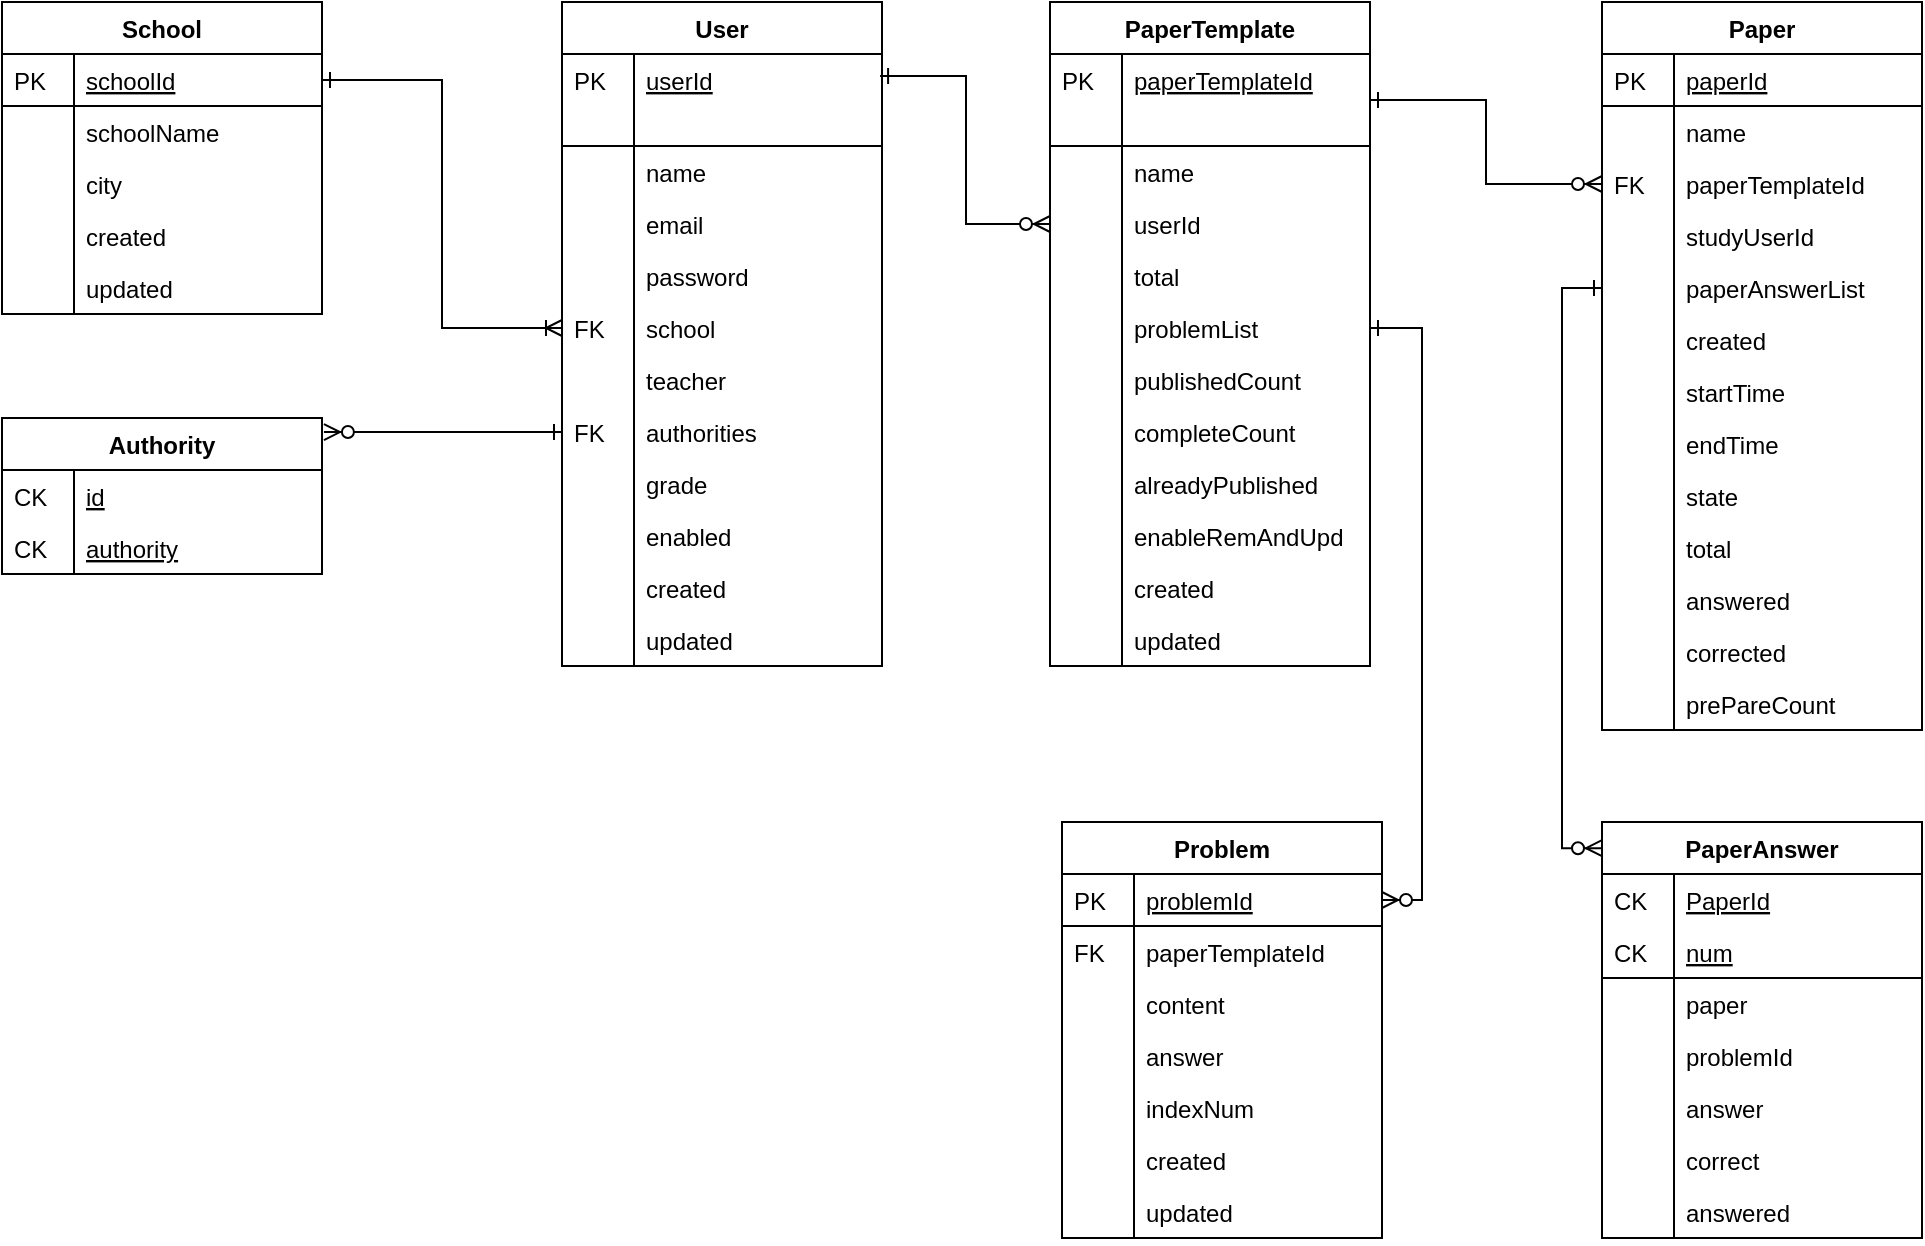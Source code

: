 <mxfile version="13.0.3" type="device"><diagram id="C5RBs43oDa-KdzZeNtuy" name="Page-1"><mxGraphModel dx="1348" dy="816" grid="1" gridSize="10" guides="1" tooltips="1" connect="1" arrows="1" fold="1" page="1" pageScale="1" pageWidth="827" pageHeight="1169" math="0" shadow="0"><root><mxCell id="WIyWlLk6GJQsqaUBKTNV-0"/><mxCell id="WIyWlLk6GJQsqaUBKTNV-1" parent="WIyWlLk6GJQsqaUBKTNV-0"/><mxCell id="6r6miruDmOIHynDc_w4z-64" value="PaperTemplate" style="swimlane;fontStyle=1;childLayout=stackLayout;horizontal=1;startSize=26;horizontalStack=0;resizeParent=1;resizeLast=0;collapsible=1;marginBottom=0;rounded=0;shadow=0;strokeWidth=1;" vertex="1" parent="WIyWlLk6GJQsqaUBKTNV-1"><mxGeometry x="644" y="110" width="160" height="332" as="geometry"><mxRectangle x="260" y="80" width="160" height="26" as="alternateBounds"/></mxGeometry></mxCell><mxCell id="6r6miruDmOIHynDc_w4z-65" value="paperTemplateId" style="shape=partialRectangle;top=0;left=0;right=0;bottom=1;align=left;verticalAlign=top;fillColor=none;spacingLeft=40;spacingRight=4;overflow=hidden;rotatable=0;points=[[0,0.5],[1,0.5]];portConstraint=eastwest;dropTarget=0;rounded=0;shadow=0;strokeWidth=1;fontStyle=4" vertex="1" parent="6r6miruDmOIHynDc_w4z-64"><mxGeometry y="26" width="160" height="46" as="geometry"/></mxCell><mxCell id="6r6miruDmOIHynDc_w4z-66" value="PK" style="shape=partialRectangle;top=0;left=0;bottom=0;fillColor=none;align=left;verticalAlign=top;spacingLeft=4;spacingRight=4;overflow=hidden;rotatable=0;points=[];portConstraint=eastwest;part=1;" vertex="1" connectable="0" parent="6r6miruDmOIHynDc_w4z-65"><mxGeometry width="36" height="46.0" as="geometry"/></mxCell><mxCell id="6r6miruDmOIHynDc_w4z-67" value="name" style="shape=partialRectangle;top=0;left=0;right=0;bottom=0;align=left;verticalAlign=top;fillColor=none;spacingLeft=40;spacingRight=4;overflow=hidden;rotatable=0;points=[[0,0.5],[1,0.5]];portConstraint=eastwest;dropTarget=0;rounded=0;shadow=0;strokeWidth=1;" vertex="1" parent="6r6miruDmOIHynDc_w4z-64"><mxGeometry y="72" width="160" height="26" as="geometry"/></mxCell><mxCell id="6r6miruDmOIHynDc_w4z-68" value="" style="shape=partialRectangle;top=0;left=0;bottom=0;fillColor=none;align=left;verticalAlign=top;spacingLeft=4;spacingRight=4;overflow=hidden;rotatable=0;points=[];portConstraint=eastwest;part=1;" vertex="1" connectable="0" parent="6r6miruDmOIHynDc_w4z-67"><mxGeometry width="36" height="26" as="geometry"/></mxCell><mxCell id="6r6miruDmOIHynDc_w4z-69" value="userId" style="shape=partialRectangle;top=0;left=0;right=0;bottom=0;align=left;verticalAlign=top;fillColor=none;spacingLeft=40;spacingRight=4;overflow=hidden;rotatable=0;points=[[0,0.5],[1,0.5]];portConstraint=eastwest;dropTarget=0;rounded=0;shadow=0;strokeWidth=1;" vertex="1" parent="6r6miruDmOIHynDc_w4z-64"><mxGeometry y="98" width="160" height="26" as="geometry"/></mxCell><mxCell id="6r6miruDmOIHynDc_w4z-70" value="" style="shape=partialRectangle;top=0;left=0;bottom=0;fillColor=none;align=left;verticalAlign=top;spacingLeft=4;spacingRight=4;overflow=hidden;rotatable=0;points=[];portConstraint=eastwest;part=1;" vertex="1" connectable="0" parent="6r6miruDmOIHynDc_w4z-69"><mxGeometry width="36" height="26" as="geometry"/></mxCell><mxCell id="6r6miruDmOIHynDc_w4z-71" value="total" style="shape=partialRectangle;top=0;left=0;right=0;bottom=0;align=left;verticalAlign=top;fillColor=none;spacingLeft=40;spacingRight=4;overflow=hidden;rotatable=0;points=[[0,0.5],[1,0.5]];portConstraint=eastwest;dropTarget=0;rounded=0;shadow=0;strokeWidth=1;" vertex="1" parent="6r6miruDmOIHynDc_w4z-64"><mxGeometry y="124" width="160" height="26" as="geometry"/></mxCell><mxCell id="6r6miruDmOIHynDc_w4z-72" value="" style="shape=partialRectangle;top=0;left=0;bottom=0;fillColor=none;align=left;verticalAlign=top;spacingLeft=4;spacingRight=4;overflow=hidden;rotatable=0;points=[];portConstraint=eastwest;part=1;" vertex="1" connectable="0" parent="6r6miruDmOIHynDc_w4z-71"><mxGeometry width="36" height="26" as="geometry"/></mxCell><mxCell id="6r6miruDmOIHynDc_w4z-73" value="problemList" style="shape=partialRectangle;top=0;left=0;right=0;bottom=0;align=left;verticalAlign=top;fillColor=none;spacingLeft=40;spacingRight=4;overflow=hidden;rotatable=0;points=[[0,0.5],[1,0.5]];portConstraint=eastwest;dropTarget=0;rounded=0;shadow=0;strokeWidth=1;" vertex="1" parent="6r6miruDmOIHynDc_w4z-64"><mxGeometry y="150" width="160" height="26" as="geometry"/></mxCell><mxCell id="6r6miruDmOIHynDc_w4z-74" value="" style="shape=partialRectangle;top=0;left=0;bottom=0;fillColor=none;align=left;verticalAlign=top;spacingLeft=4;spacingRight=4;overflow=hidden;rotatable=0;points=[];portConstraint=eastwest;part=1;" vertex="1" connectable="0" parent="6r6miruDmOIHynDc_w4z-73"><mxGeometry width="36" height="26" as="geometry"/></mxCell><mxCell id="6r6miruDmOIHynDc_w4z-75" value="publishedCount" style="shape=partialRectangle;top=0;left=0;right=0;bottom=0;align=left;verticalAlign=top;fillColor=none;spacingLeft=40;spacingRight=4;overflow=hidden;rotatable=0;points=[[0,0.5],[1,0.5]];portConstraint=eastwest;dropTarget=0;rounded=0;shadow=0;strokeWidth=1;" vertex="1" parent="6r6miruDmOIHynDc_w4z-64"><mxGeometry y="176" width="160" height="26" as="geometry"/></mxCell><mxCell id="6r6miruDmOIHynDc_w4z-76" value="" style="shape=partialRectangle;top=0;left=0;bottom=0;fillColor=none;align=left;verticalAlign=top;spacingLeft=4;spacingRight=4;overflow=hidden;rotatable=0;points=[];portConstraint=eastwest;part=1;" vertex="1" connectable="0" parent="6r6miruDmOIHynDc_w4z-75"><mxGeometry width="36" height="26" as="geometry"/></mxCell><mxCell id="6r6miruDmOIHynDc_w4z-77" value="completeCount" style="shape=partialRectangle;top=0;left=0;right=0;bottom=0;align=left;verticalAlign=top;fillColor=none;spacingLeft=40;spacingRight=4;overflow=hidden;rotatable=0;points=[[0,0.5],[1,0.5]];portConstraint=eastwest;dropTarget=0;rounded=0;shadow=0;strokeWidth=1;" vertex="1" parent="6r6miruDmOIHynDc_w4z-64"><mxGeometry y="202" width="160" height="26" as="geometry"/></mxCell><mxCell id="6r6miruDmOIHynDc_w4z-78" value="" style="shape=partialRectangle;top=0;left=0;bottom=0;fillColor=none;align=left;verticalAlign=top;spacingLeft=4;spacingRight=4;overflow=hidden;rotatable=0;points=[];portConstraint=eastwest;part=1;" vertex="1" connectable="0" parent="6r6miruDmOIHynDc_w4z-77"><mxGeometry width="36" height="26" as="geometry"/></mxCell><mxCell id="6r6miruDmOIHynDc_w4z-79" value="alreadyPublished" style="shape=partialRectangle;top=0;left=0;right=0;bottom=0;align=left;verticalAlign=top;fillColor=none;spacingLeft=40;spacingRight=4;overflow=hidden;rotatable=0;points=[[0,0.5],[1,0.5]];portConstraint=eastwest;dropTarget=0;rounded=0;shadow=0;strokeWidth=1;" vertex="1" parent="6r6miruDmOIHynDc_w4z-64"><mxGeometry y="228" width="160" height="26" as="geometry"/></mxCell><mxCell id="6r6miruDmOIHynDc_w4z-80" value="" style="shape=partialRectangle;top=0;left=0;bottom=0;fillColor=none;align=left;verticalAlign=top;spacingLeft=4;spacingRight=4;overflow=hidden;rotatable=0;points=[];portConstraint=eastwest;part=1;" vertex="1" connectable="0" parent="6r6miruDmOIHynDc_w4z-79"><mxGeometry width="36" height="26" as="geometry"/></mxCell><mxCell id="6r6miruDmOIHynDc_w4z-81" value="enableRemAndUpd" style="shape=partialRectangle;top=0;left=0;right=0;bottom=0;align=left;verticalAlign=top;fillColor=none;spacingLeft=40;spacingRight=4;overflow=hidden;rotatable=0;points=[[0,0.5],[1,0.5]];portConstraint=eastwest;dropTarget=0;rounded=0;shadow=0;strokeWidth=1;" vertex="1" parent="6r6miruDmOIHynDc_w4z-64"><mxGeometry y="254" width="160" height="26" as="geometry"/></mxCell><mxCell id="6r6miruDmOIHynDc_w4z-82" value="" style="shape=partialRectangle;top=0;left=0;bottom=0;fillColor=none;align=left;verticalAlign=top;spacingLeft=4;spacingRight=4;overflow=hidden;rotatable=0;points=[];portConstraint=eastwest;part=1;" vertex="1" connectable="0" parent="6r6miruDmOIHynDc_w4z-81"><mxGeometry width="36" height="26" as="geometry"/></mxCell><mxCell id="6r6miruDmOIHynDc_w4z-83" value="created" style="shape=partialRectangle;top=0;left=0;right=0;bottom=0;align=left;verticalAlign=top;fillColor=none;spacingLeft=40;spacingRight=4;overflow=hidden;rotatable=0;points=[[0,0.5],[1,0.5]];portConstraint=eastwest;dropTarget=0;rounded=0;shadow=0;strokeWidth=1;" vertex="1" parent="6r6miruDmOIHynDc_w4z-64"><mxGeometry y="280" width="160" height="26" as="geometry"/></mxCell><mxCell id="6r6miruDmOIHynDc_w4z-84" value="" style="shape=partialRectangle;top=0;left=0;bottom=0;fillColor=none;align=left;verticalAlign=top;spacingLeft=4;spacingRight=4;overflow=hidden;rotatable=0;points=[];portConstraint=eastwest;part=1;" vertex="1" connectable="0" parent="6r6miruDmOIHynDc_w4z-83"><mxGeometry width="36" height="26" as="geometry"/></mxCell><mxCell id="6r6miruDmOIHynDc_w4z-85" value="updated" style="shape=partialRectangle;top=0;left=0;right=0;bottom=0;align=left;verticalAlign=top;fillColor=none;spacingLeft=40;spacingRight=4;overflow=hidden;rotatable=0;points=[[0,0.5],[1,0.5]];portConstraint=eastwest;dropTarget=0;rounded=0;shadow=0;strokeWidth=1;" vertex="1" parent="6r6miruDmOIHynDc_w4z-64"><mxGeometry y="306" width="160" height="26" as="geometry"/></mxCell><mxCell id="6r6miruDmOIHynDc_w4z-86" value="" style="shape=partialRectangle;top=0;left=0;bottom=0;fillColor=none;align=left;verticalAlign=top;spacingLeft=4;spacingRight=4;overflow=hidden;rotatable=0;points=[];portConstraint=eastwest;part=1;" vertex="1" connectable="0" parent="6r6miruDmOIHynDc_w4z-85"><mxGeometry width="36" height="26" as="geometry"/></mxCell><mxCell id="6r6miruDmOIHynDc_w4z-131" style="edgeStyle=orthogonalEdgeStyle;rounded=0;orthogonalLoop=1;jettySize=auto;html=1;exitX=1;exitY=0.5;exitDx=0;exitDy=0;entryX=0;entryY=0.5;entryDx=0;entryDy=0;endArrow=ERoneToMany;endFill=0;startArrow=ERone;startFill=0;" edge="1" parent="WIyWlLk6GJQsqaUBKTNV-1" source="6r6miruDmOIHynDc_w4z-19" target="6r6miruDmOIHynDc_w4z-3"><mxGeometry relative="1" as="geometry"/></mxCell><mxCell id="6r6miruDmOIHynDc_w4z-138" style="edgeStyle=orthogonalEdgeStyle;rounded=0;orthogonalLoop=1;jettySize=auto;html=1;exitX=0;exitY=0.5;exitDx=0;exitDy=0;entryX=0.006;entryY=0.239;entryDx=0;entryDy=0;entryPerimeter=0;startArrow=ERzeroToMany;startFill=1;endArrow=ERone;endFill=0;" edge="1" parent="WIyWlLk6GJQsqaUBKTNV-1" source="6r6miruDmOIHynDc_w4z-69" target="zkfFHV4jXpPFQw0GAbJ--57"><mxGeometry relative="1" as="geometry"/></mxCell><mxCell id="6r6miruDmOIHynDc_w4z-145" style="edgeStyle=orthogonalEdgeStyle;rounded=0;orthogonalLoop=1;jettySize=auto;html=1;exitX=0;exitY=0.5;exitDx=0;exitDy=0;entryX=1.006;entryY=0.09;entryDx=0;entryDy=0;entryPerimeter=0;startArrow=ERone;startFill=0;endArrow=ERzeroToMany;endFill=1;" edge="1" parent="WIyWlLk6GJQsqaUBKTNV-1" source="6r6miruDmOIHynDc_w4z-31" target="6r6miruDmOIHynDc_w4z-5"><mxGeometry relative="1" as="geometry"/></mxCell><mxCell id="6r6miruDmOIHynDc_w4z-41" value="Paper" style="swimlane;fontStyle=1;childLayout=stackLayout;horizontal=1;startSize=26;horizontalStack=0;resizeParent=1;resizeLast=0;collapsible=1;marginBottom=0;rounded=0;shadow=0;strokeWidth=1;" vertex="1" parent="WIyWlLk6GJQsqaUBKTNV-1"><mxGeometry x="920" y="110" width="160" height="364" as="geometry"><mxRectangle x="260" y="80" width="160" height="26" as="alternateBounds"/></mxGeometry></mxCell><mxCell id="6r6miruDmOIHynDc_w4z-42" value="paperId" style="shape=partialRectangle;top=0;left=0;right=0;bottom=1;align=left;verticalAlign=top;fillColor=none;spacingLeft=40;spacingRight=4;overflow=hidden;rotatable=0;points=[[0,0.5],[1,0.5]];portConstraint=eastwest;dropTarget=0;rounded=0;shadow=0;strokeWidth=1;fontStyle=4" vertex="1" parent="6r6miruDmOIHynDc_w4z-41"><mxGeometry y="26" width="160" height="26" as="geometry"/></mxCell><mxCell id="6r6miruDmOIHynDc_w4z-43" value="PK" style="shape=partialRectangle;top=0;left=0;bottom=0;fillColor=none;align=left;verticalAlign=top;spacingLeft=4;spacingRight=4;overflow=hidden;rotatable=0;points=[];portConstraint=eastwest;part=1;" vertex="1" connectable="0" parent="6r6miruDmOIHynDc_w4z-42"><mxGeometry width="36" height="26" as="geometry"/></mxCell><mxCell id="6r6miruDmOIHynDc_w4z-44" value="name" style="shape=partialRectangle;top=0;left=0;right=0;bottom=0;align=left;verticalAlign=top;fillColor=none;spacingLeft=40;spacingRight=4;overflow=hidden;rotatable=0;points=[[0,0.5],[1,0.5]];portConstraint=eastwest;dropTarget=0;rounded=0;shadow=0;strokeWidth=1;" vertex="1" parent="6r6miruDmOIHynDc_w4z-41"><mxGeometry y="52" width="160" height="26" as="geometry"/></mxCell><mxCell id="6r6miruDmOIHynDc_w4z-45" value="" style="shape=partialRectangle;top=0;left=0;bottom=0;fillColor=none;align=left;verticalAlign=top;spacingLeft=4;spacingRight=4;overflow=hidden;rotatable=0;points=[];portConstraint=eastwest;part=1;" vertex="1" connectable="0" parent="6r6miruDmOIHynDc_w4z-44"><mxGeometry width="36" height="26" as="geometry"/></mxCell><mxCell id="6r6miruDmOIHynDc_w4z-46" value="paperTemplateId" style="shape=partialRectangle;top=0;left=0;right=0;bottom=0;align=left;verticalAlign=top;fillColor=none;spacingLeft=40;spacingRight=4;overflow=hidden;rotatable=0;points=[[0,0.5],[1,0.5]];portConstraint=eastwest;dropTarget=0;rounded=0;shadow=0;strokeWidth=1;" vertex="1" parent="6r6miruDmOIHynDc_w4z-41"><mxGeometry y="78" width="160" height="26" as="geometry"/></mxCell><mxCell id="6r6miruDmOIHynDc_w4z-47" value="FK" style="shape=partialRectangle;top=0;left=0;bottom=0;fillColor=none;align=left;verticalAlign=top;spacingLeft=4;spacingRight=4;overflow=hidden;rotatable=0;points=[];portConstraint=eastwest;part=1;" vertex="1" connectable="0" parent="6r6miruDmOIHynDc_w4z-46"><mxGeometry width="36" height="26" as="geometry"/></mxCell><mxCell id="6r6miruDmOIHynDc_w4z-48" value="studyUserId" style="shape=partialRectangle;top=0;left=0;right=0;bottom=0;align=left;verticalAlign=top;fillColor=none;spacingLeft=40;spacingRight=4;overflow=hidden;rotatable=0;points=[[0,0.5],[1,0.5]];portConstraint=eastwest;dropTarget=0;rounded=0;shadow=0;strokeWidth=1;" vertex="1" parent="6r6miruDmOIHynDc_w4z-41"><mxGeometry y="104" width="160" height="26" as="geometry"/></mxCell><mxCell id="6r6miruDmOIHynDc_w4z-49" value="" style="shape=partialRectangle;top=0;left=0;bottom=0;fillColor=none;align=left;verticalAlign=top;spacingLeft=4;spacingRight=4;overflow=hidden;rotatable=0;points=[];portConstraint=eastwest;part=1;" vertex="1" connectable="0" parent="6r6miruDmOIHynDc_w4z-48"><mxGeometry width="36" height="26" as="geometry"/></mxCell><mxCell id="6r6miruDmOIHynDc_w4z-50" value="paperAnswerList" style="shape=partialRectangle;top=0;left=0;right=0;bottom=0;align=left;verticalAlign=top;fillColor=none;spacingLeft=40;spacingRight=4;overflow=hidden;rotatable=0;points=[[0,0.5],[1,0.5]];portConstraint=eastwest;dropTarget=0;rounded=0;shadow=0;strokeWidth=1;" vertex="1" parent="6r6miruDmOIHynDc_w4z-41"><mxGeometry y="130" width="160" height="26" as="geometry"/></mxCell><mxCell id="6r6miruDmOIHynDc_w4z-51" value="" style="shape=partialRectangle;top=0;left=0;bottom=0;fillColor=none;align=left;verticalAlign=top;spacingLeft=4;spacingRight=4;overflow=hidden;rotatable=0;points=[];portConstraint=eastwest;part=1;" vertex="1" connectable="0" parent="6r6miruDmOIHynDc_w4z-50"><mxGeometry width="36" height="26" as="geometry"/></mxCell><mxCell id="6r6miruDmOIHynDc_w4z-52" value="created" style="shape=partialRectangle;top=0;left=0;right=0;bottom=0;align=left;verticalAlign=top;fillColor=none;spacingLeft=40;spacingRight=4;overflow=hidden;rotatable=0;points=[[0,0.5],[1,0.5]];portConstraint=eastwest;dropTarget=0;rounded=0;shadow=0;strokeWidth=1;" vertex="1" parent="6r6miruDmOIHynDc_w4z-41"><mxGeometry y="156" width="160" height="26" as="geometry"/></mxCell><mxCell id="6r6miruDmOIHynDc_w4z-53" value="" style="shape=partialRectangle;top=0;left=0;bottom=0;fillColor=none;align=left;verticalAlign=top;spacingLeft=4;spacingRight=4;overflow=hidden;rotatable=0;points=[];portConstraint=eastwest;part=1;" vertex="1" connectable="0" parent="6r6miruDmOIHynDc_w4z-52"><mxGeometry width="36" height="26" as="geometry"/></mxCell><mxCell id="6r6miruDmOIHynDc_w4z-54" value="startTime" style="shape=partialRectangle;top=0;left=0;right=0;bottom=0;align=left;verticalAlign=top;fillColor=none;spacingLeft=40;spacingRight=4;overflow=hidden;rotatable=0;points=[[0,0.5],[1,0.5]];portConstraint=eastwest;dropTarget=0;rounded=0;shadow=0;strokeWidth=1;" vertex="1" parent="6r6miruDmOIHynDc_w4z-41"><mxGeometry y="182" width="160" height="26" as="geometry"/></mxCell><mxCell id="6r6miruDmOIHynDc_w4z-55" value="" style="shape=partialRectangle;top=0;left=0;bottom=0;fillColor=none;align=left;verticalAlign=top;spacingLeft=4;spacingRight=4;overflow=hidden;rotatable=0;points=[];portConstraint=eastwest;part=1;" vertex="1" connectable="0" parent="6r6miruDmOIHynDc_w4z-54"><mxGeometry width="36" height="26" as="geometry"/></mxCell><mxCell id="6r6miruDmOIHynDc_w4z-56" value="endTime" style="shape=partialRectangle;top=0;left=0;right=0;bottom=0;align=left;verticalAlign=top;fillColor=none;spacingLeft=40;spacingRight=4;overflow=hidden;rotatable=0;points=[[0,0.5],[1,0.5]];portConstraint=eastwest;dropTarget=0;rounded=0;shadow=0;strokeWidth=1;" vertex="1" parent="6r6miruDmOIHynDc_w4z-41"><mxGeometry y="208" width="160" height="26" as="geometry"/></mxCell><mxCell id="6r6miruDmOIHynDc_w4z-57" value="" style="shape=partialRectangle;top=0;left=0;bottom=0;fillColor=none;align=left;verticalAlign=top;spacingLeft=4;spacingRight=4;overflow=hidden;rotatable=0;points=[];portConstraint=eastwest;part=1;" vertex="1" connectable="0" parent="6r6miruDmOIHynDc_w4z-56"><mxGeometry width="36" height="26" as="geometry"/></mxCell><mxCell id="6r6miruDmOIHynDc_w4z-58" value="state" style="shape=partialRectangle;top=0;left=0;right=0;bottom=0;align=left;verticalAlign=top;fillColor=none;spacingLeft=40;spacingRight=4;overflow=hidden;rotatable=0;points=[[0,0.5],[1,0.5]];portConstraint=eastwest;dropTarget=0;rounded=0;shadow=0;strokeWidth=1;" vertex="1" parent="6r6miruDmOIHynDc_w4z-41"><mxGeometry y="234" width="160" height="26" as="geometry"/></mxCell><mxCell id="6r6miruDmOIHynDc_w4z-59" value="" style="shape=partialRectangle;top=0;left=0;bottom=0;fillColor=none;align=left;verticalAlign=top;spacingLeft=4;spacingRight=4;overflow=hidden;rotatable=0;points=[];portConstraint=eastwest;part=1;" vertex="1" connectable="0" parent="6r6miruDmOIHynDc_w4z-58"><mxGeometry width="36" height="26" as="geometry"/></mxCell><mxCell id="6r6miruDmOIHynDc_w4z-60" value="total" style="shape=partialRectangle;top=0;left=0;right=0;bottom=0;align=left;verticalAlign=top;fillColor=none;spacingLeft=40;spacingRight=4;overflow=hidden;rotatable=0;points=[[0,0.5],[1,0.5]];portConstraint=eastwest;dropTarget=0;rounded=0;shadow=0;strokeWidth=1;" vertex="1" parent="6r6miruDmOIHynDc_w4z-41"><mxGeometry y="260" width="160" height="26" as="geometry"/></mxCell><mxCell id="6r6miruDmOIHynDc_w4z-61" value="" style="shape=partialRectangle;top=0;left=0;bottom=0;fillColor=none;align=left;verticalAlign=top;spacingLeft=4;spacingRight=4;overflow=hidden;rotatable=0;points=[];portConstraint=eastwest;part=1;" vertex="1" connectable="0" parent="6r6miruDmOIHynDc_w4z-60"><mxGeometry width="36" height="26" as="geometry"/></mxCell><mxCell id="6r6miruDmOIHynDc_w4z-62" value="answered" style="shape=partialRectangle;top=0;left=0;right=0;bottom=0;align=left;verticalAlign=top;fillColor=none;spacingLeft=40;spacingRight=4;overflow=hidden;rotatable=0;points=[[0,0.5],[1,0.5]];portConstraint=eastwest;dropTarget=0;rounded=0;shadow=0;strokeWidth=1;" vertex="1" parent="6r6miruDmOIHynDc_w4z-41"><mxGeometry y="286" width="160" height="26" as="geometry"/></mxCell><mxCell id="6r6miruDmOIHynDc_w4z-63" value="" style="shape=partialRectangle;top=0;left=0;bottom=0;fillColor=none;align=left;verticalAlign=top;spacingLeft=4;spacingRight=4;overflow=hidden;rotatable=0;points=[];portConstraint=eastwest;part=1;" vertex="1" connectable="0" parent="6r6miruDmOIHynDc_w4z-62"><mxGeometry width="36" height="26" as="geometry"/></mxCell><mxCell id="6r6miruDmOIHynDc_w4z-87" value="corrected" style="shape=partialRectangle;top=0;left=0;right=0;bottom=0;align=left;verticalAlign=top;fillColor=none;spacingLeft=40;spacingRight=4;overflow=hidden;rotatable=0;points=[[0,0.5],[1,0.5]];portConstraint=eastwest;dropTarget=0;rounded=0;shadow=0;strokeWidth=1;" vertex="1" parent="6r6miruDmOIHynDc_w4z-41"><mxGeometry y="312" width="160" height="26" as="geometry"/></mxCell><mxCell id="6r6miruDmOIHynDc_w4z-88" value="" style="shape=partialRectangle;top=0;left=0;bottom=0;fillColor=none;align=left;verticalAlign=top;spacingLeft=4;spacingRight=4;overflow=hidden;rotatable=0;points=[];portConstraint=eastwest;part=1;" vertex="1" connectable="0" parent="6r6miruDmOIHynDc_w4z-87"><mxGeometry width="36" height="26" as="geometry"/></mxCell><mxCell id="6r6miruDmOIHynDc_w4z-89" value="prePareCount" style="shape=partialRectangle;top=0;left=0;right=0;bottom=0;align=left;verticalAlign=top;fillColor=none;spacingLeft=40;spacingRight=4;overflow=hidden;rotatable=0;points=[[0,0.5],[1,0.5]];portConstraint=eastwest;dropTarget=0;rounded=0;shadow=0;strokeWidth=1;" vertex="1" parent="6r6miruDmOIHynDc_w4z-41"><mxGeometry y="338" width="160" height="26" as="geometry"/></mxCell><mxCell id="6r6miruDmOIHynDc_w4z-90" value="" style="shape=partialRectangle;top=0;left=0;bottom=0;fillColor=none;align=left;verticalAlign=top;spacingLeft=4;spacingRight=4;overflow=hidden;rotatable=0;points=[];portConstraint=eastwest;part=1;" vertex="1" connectable="0" parent="6r6miruDmOIHynDc_w4z-89"><mxGeometry width="36" height="26" as="geometry"/></mxCell><mxCell id="6r6miruDmOIHynDc_w4z-91" value="Problem" style="swimlane;fontStyle=1;childLayout=stackLayout;horizontal=1;startSize=26;horizontalStack=0;resizeParent=1;resizeLast=0;collapsible=1;marginBottom=0;rounded=0;shadow=0;strokeWidth=1;" vertex="1" parent="WIyWlLk6GJQsqaUBKTNV-1"><mxGeometry x="650" y="520" width="160" height="208" as="geometry"><mxRectangle x="260" y="80" width="160" height="26" as="alternateBounds"/></mxGeometry></mxCell><mxCell id="6r6miruDmOIHynDc_w4z-92" value="problemId" style="shape=partialRectangle;top=0;left=0;right=0;bottom=1;align=left;verticalAlign=top;fillColor=none;spacingLeft=40;spacingRight=4;overflow=hidden;rotatable=0;points=[[0,0.5],[1,0.5]];portConstraint=eastwest;dropTarget=0;rounded=0;shadow=0;strokeWidth=1;fontStyle=4" vertex="1" parent="6r6miruDmOIHynDc_w4z-91"><mxGeometry y="26" width="160" height="26" as="geometry"/></mxCell><mxCell id="6r6miruDmOIHynDc_w4z-93" value="PK" style="shape=partialRectangle;top=0;left=0;bottom=0;fillColor=none;align=left;verticalAlign=top;spacingLeft=4;spacingRight=4;overflow=hidden;rotatable=0;points=[];portConstraint=eastwest;part=1;" vertex="1" connectable="0" parent="6r6miruDmOIHynDc_w4z-92"><mxGeometry width="36" height="26" as="geometry"/></mxCell><mxCell id="6r6miruDmOIHynDc_w4z-94" value="paperTemplateId" style="shape=partialRectangle;top=0;left=0;right=0;bottom=0;align=left;verticalAlign=top;fillColor=none;spacingLeft=40;spacingRight=4;overflow=hidden;rotatable=0;points=[[0,0.5],[1,0.5]];portConstraint=eastwest;dropTarget=0;rounded=0;shadow=0;strokeWidth=1;" vertex="1" parent="6r6miruDmOIHynDc_w4z-91"><mxGeometry y="52" width="160" height="26" as="geometry"/></mxCell><mxCell id="6r6miruDmOIHynDc_w4z-95" value="FK" style="shape=partialRectangle;top=0;left=0;bottom=0;fillColor=none;align=left;verticalAlign=top;spacingLeft=4;spacingRight=4;overflow=hidden;rotatable=0;points=[];portConstraint=eastwest;part=1;" vertex="1" connectable="0" parent="6r6miruDmOIHynDc_w4z-94"><mxGeometry width="36" height="26" as="geometry"/></mxCell><mxCell id="6r6miruDmOIHynDc_w4z-96" value="content" style="shape=partialRectangle;top=0;left=0;right=0;bottom=0;align=left;verticalAlign=top;fillColor=none;spacingLeft=40;spacingRight=4;overflow=hidden;rotatable=0;points=[[0,0.5],[1,0.5]];portConstraint=eastwest;dropTarget=0;rounded=0;shadow=0;strokeWidth=1;" vertex="1" parent="6r6miruDmOIHynDc_w4z-91"><mxGeometry y="78" width="160" height="26" as="geometry"/></mxCell><mxCell id="6r6miruDmOIHynDc_w4z-97" value="" style="shape=partialRectangle;top=0;left=0;bottom=0;fillColor=none;align=left;verticalAlign=top;spacingLeft=4;spacingRight=4;overflow=hidden;rotatable=0;points=[];portConstraint=eastwest;part=1;" vertex="1" connectable="0" parent="6r6miruDmOIHynDc_w4z-96"><mxGeometry width="36" height="26" as="geometry"/></mxCell><mxCell id="6r6miruDmOIHynDc_w4z-98" value="answer" style="shape=partialRectangle;top=0;left=0;right=0;bottom=0;align=left;verticalAlign=top;fillColor=none;spacingLeft=40;spacingRight=4;overflow=hidden;rotatable=0;points=[[0,0.5],[1,0.5]];portConstraint=eastwest;dropTarget=0;rounded=0;shadow=0;strokeWidth=1;" vertex="1" parent="6r6miruDmOIHynDc_w4z-91"><mxGeometry y="104" width="160" height="26" as="geometry"/></mxCell><mxCell id="6r6miruDmOIHynDc_w4z-99" value="" style="shape=partialRectangle;top=0;left=0;bottom=0;fillColor=none;align=left;verticalAlign=top;spacingLeft=4;spacingRight=4;overflow=hidden;rotatable=0;points=[];portConstraint=eastwest;part=1;" vertex="1" connectable="0" parent="6r6miruDmOIHynDc_w4z-98"><mxGeometry width="36" height="26" as="geometry"/></mxCell><mxCell id="6r6miruDmOIHynDc_w4z-100" value="indexNum" style="shape=partialRectangle;top=0;left=0;right=0;bottom=0;align=left;verticalAlign=top;fillColor=none;spacingLeft=40;spacingRight=4;overflow=hidden;rotatable=0;points=[[0,0.5],[1,0.5]];portConstraint=eastwest;dropTarget=0;rounded=0;shadow=0;strokeWidth=1;" vertex="1" parent="6r6miruDmOIHynDc_w4z-91"><mxGeometry y="130" width="160" height="26" as="geometry"/></mxCell><mxCell id="6r6miruDmOIHynDc_w4z-101" value="" style="shape=partialRectangle;top=0;left=0;bottom=0;fillColor=none;align=left;verticalAlign=top;spacingLeft=4;spacingRight=4;overflow=hidden;rotatable=0;points=[];portConstraint=eastwest;part=1;" vertex="1" connectable="0" parent="6r6miruDmOIHynDc_w4z-100"><mxGeometry width="36" height="26" as="geometry"/></mxCell><mxCell id="6r6miruDmOIHynDc_w4z-102" value="created" style="shape=partialRectangle;top=0;left=0;right=0;bottom=0;align=left;verticalAlign=top;fillColor=none;spacingLeft=40;spacingRight=4;overflow=hidden;rotatable=0;points=[[0,0.5],[1,0.5]];portConstraint=eastwest;dropTarget=0;rounded=0;shadow=0;strokeWidth=1;" vertex="1" parent="6r6miruDmOIHynDc_w4z-91"><mxGeometry y="156" width="160" height="26" as="geometry"/></mxCell><mxCell id="6r6miruDmOIHynDc_w4z-103" value="" style="shape=partialRectangle;top=0;left=0;bottom=0;fillColor=none;align=left;verticalAlign=top;spacingLeft=4;spacingRight=4;overflow=hidden;rotatable=0;points=[];portConstraint=eastwest;part=1;" vertex="1" connectable="0" parent="6r6miruDmOIHynDc_w4z-102"><mxGeometry width="36" height="26" as="geometry"/></mxCell><mxCell id="6r6miruDmOIHynDc_w4z-104" value="updated" style="shape=partialRectangle;top=0;left=0;right=0;bottom=0;align=left;verticalAlign=top;fillColor=none;spacingLeft=40;spacingRight=4;overflow=hidden;rotatable=0;points=[[0,0.5],[1,0.5]];portConstraint=eastwest;dropTarget=0;rounded=0;shadow=0;strokeWidth=1;" vertex="1" parent="6r6miruDmOIHynDc_w4z-91"><mxGeometry y="182" width="160" height="26" as="geometry"/></mxCell><mxCell id="6r6miruDmOIHynDc_w4z-105" value="" style="shape=partialRectangle;top=0;left=0;bottom=0;fillColor=none;align=left;verticalAlign=top;spacingLeft=4;spacingRight=4;overflow=hidden;rotatable=0;points=[];portConstraint=eastwest;part=1;" vertex="1" connectable="0" parent="6r6miruDmOIHynDc_w4z-104"><mxGeometry width="36" height="26" as="geometry"/></mxCell><mxCell id="6r6miruDmOIHynDc_w4z-114" value="PaperAnswer" style="swimlane;fontStyle=1;childLayout=stackLayout;horizontal=1;startSize=26;horizontalStack=0;resizeParent=1;resizeLast=0;collapsible=1;marginBottom=0;rounded=0;shadow=0;strokeWidth=1;" vertex="1" parent="WIyWlLk6GJQsqaUBKTNV-1"><mxGeometry x="920" y="520" width="160" height="208" as="geometry"><mxRectangle x="260" y="80" width="160" height="26" as="alternateBounds"/></mxGeometry></mxCell><mxCell id="6r6miruDmOIHynDc_w4z-115" value="PaperId" style="shape=partialRectangle;top=0;left=0;right=0;bottom=1;align=left;verticalAlign=top;fillColor=none;spacingLeft=40;spacingRight=4;overflow=hidden;rotatable=0;points=[[0,0.5],[1,0.5]];portConstraint=eastwest;dropTarget=0;rounded=0;shadow=0;strokeWidth=1;fontStyle=4;flipV=1;" vertex="1" parent="6r6miruDmOIHynDc_w4z-114"><mxGeometry y="26" width="160" height="26" as="geometry"/></mxCell><mxCell id="6r6miruDmOIHynDc_w4z-116" value="CK" style="shape=partialRectangle;top=0;left=0;bottom=0;fillColor=none;align=left;verticalAlign=top;spacingLeft=4;spacingRight=4;overflow=hidden;rotatable=0;points=[];portConstraint=eastwest;part=1;" vertex="1" connectable="0" parent="6r6miruDmOIHynDc_w4z-115"><mxGeometry width="36" height="26" as="geometry"/></mxCell><mxCell id="6r6miruDmOIHynDc_w4z-129" value="num" style="shape=partialRectangle;top=0;left=0;right=0;bottom=1;align=left;verticalAlign=top;fillColor=none;spacingLeft=40;spacingRight=4;overflow=hidden;rotatable=0;points=[[0,0.5],[1,0.5]];portConstraint=eastwest;dropTarget=0;rounded=0;shadow=0;strokeWidth=1;fontStyle=4" vertex="1" parent="6r6miruDmOIHynDc_w4z-114"><mxGeometry y="52" width="160" height="26" as="geometry"/></mxCell><mxCell id="6r6miruDmOIHynDc_w4z-130" value="CK" style="shape=partialRectangle;top=0;left=0;bottom=0;fillColor=none;align=left;verticalAlign=top;spacingLeft=4;spacingRight=4;overflow=hidden;rotatable=0;points=[];portConstraint=eastwest;part=1;" vertex="1" connectable="0" parent="6r6miruDmOIHynDc_w4z-129"><mxGeometry width="36" height="26" as="geometry"/></mxCell><mxCell id="6r6miruDmOIHynDc_w4z-117" value="paper" style="shape=partialRectangle;top=0;left=0;right=0;bottom=0;align=left;verticalAlign=top;fillColor=none;spacingLeft=40;spacingRight=4;overflow=hidden;rotatable=0;points=[[0,0.5],[1,0.5]];portConstraint=eastwest;dropTarget=0;rounded=0;shadow=0;strokeWidth=1;" vertex="1" parent="6r6miruDmOIHynDc_w4z-114"><mxGeometry y="78" width="160" height="26" as="geometry"/></mxCell><mxCell id="6r6miruDmOIHynDc_w4z-118" value="" style="shape=partialRectangle;top=0;left=0;bottom=0;fillColor=none;align=left;verticalAlign=top;spacingLeft=4;spacingRight=4;overflow=hidden;rotatable=0;points=[];portConstraint=eastwest;part=1;" vertex="1" connectable="0" parent="6r6miruDmOIHynDc_w4z-117"><mxGeometry width="36" height="26" as="geometry"/></mxCell><mxCell id="6r6miruDmOIHynDc_w4z-119" value="problemId" style="shape=partialRectangle;top=0;left=0;right=0;bottom=0;align=left;verticalAlign=top;fillColor=none;spacingLeft=40;spacingRight=4;overflow=hidden;rotatable=0;points=[[0,0.5],[1,0.5]];portConstraint=eastwest;dropTarget=0;rounded=0;shadow=0;strokeWidth=1;" vertex="1" parent="6r6miruDmOIHynDc_w4z-114"><mxGeometry y="104" width="160" height="26" as="geometry"/></mxCell><mxCell id="6r6miruDmOIHynDc_w4z-120" value="" style="shape=partialRectangle;top=0;left=0;bottom=0;fillColor=none;align=left;verticalAlign=top;spacingLeft=4;spacingRight=4;overflow=hidden;rotatable=0;points=[];portConstraint=eastwest;part=1;" vertex="1" connectable="0" parent="6r6miruDmOIHynDc_w4z-119"><mxGeometry width="36" height="26" as="geometry"/></mxCell><mxCell id="6r6miruDmOIHynDc_w4z-121" value="answer" style="shape=partialRectangle;top=0;left=0;right=0;bottom=0;align=left;verticalAlign=top;fillColor=none;spacingLeft=40;spacingRight=4;overflow=hidden;rotatable=0;points=[[0,0.5],[1,0.5]];portConstraint=eastwest;dropTarget=0;rounded=0;shadow=0;strokeWidth=1;" vertex="1" parent="6r6miruDmOIHynDc_w4z-114"><mxGeometry y="130" width="160" height="26" as="geometry"/></mxCell><mxCell id="6r6miruDmOIHynDc_w4z-122" value="" style="shape=partialRectangle;top=0;left=0;bottom=0;fillColor=none;align=left;verticalAlign=top;spacingLeft=4;spacingRight=4;overflow=hidden;rotatable=0;points=[];portConstraint=eastwest;part=1;" vertex="1" connectable="0" parent="6r6miruDmOIHynDc_w4z-121"><mxGeometry width="36" height="26" as="geometry"/></mxCell><mxCell id="6r6miruDmOIHynDc_w4z-123" value="correct" style="shape=partialRectangle;top=0;left=0;right=0;bottom=0;align=left;verticalAlign=top;fillColor=none;spacingLeft=40;spacingRight=4;overflow=hidden;rotatable=0;points=[[0,0.5],[1,0.5]];portConstraint=eastwest;dropTarget=0;rounded=0;shadow=0;strokeWidth=1;" vertex="1" parent="6r6miruDmOIHynDc_w4z-114"><mxGeometry y="156" width="160" height="26" as="geometry"/></mxCell><mxCell id="6r6miruDmOIHynDc_w4z-124" value="" style="shape=partialRectangle;top=0;left=0;bottom=0;fillColor=none;align=left;verticalAlign=top;spacingLeft=4;spacingRight=4;overflow=hidden;rotatable=0;points=[];portConstraint=eastwest;part=1;" vertex="1" connectable="0" parent="6r6miruDmOIHynDc_w4z-123"><mxGeometry width="36" height="26" as="geometry"/></mxCell><mxCell id="6r6miruDmOIHynDc_w4z-125" value="answered" style="shape=partialRectangle;top=0;left=0;right=0;bottom=0;align=left;verticalAlign=top;fillColor=none;spacingLeft=40;spacingRight=4;overflow=hidden;rotatable=0;points=[[0,0.5],[1,0.5]];portConstraint=eastwest;dropTarget=0;rounded=0;shadow=0;strokeWidth=1;" vertex="1" parent="6r6miruDmOIHynDc_w4z-114"><mxGeometry y="182" width="160" height="26" as="geometry"/></mxCell><mxCell id="6r6miruDmOIHynDc_w4z-126" value="" style="shape=partialRectangle;top=0;left=0;bottom=0;fillColor=none;align=left;verticalAlign=top;spacingLeft=4;spacingRight=4;overflow=hidden;rotatable=0;points=[];portConstraint=eastwest;part=1;" vertex="1" connectable="0" parent="6r6miruDmOIHynDc_w4z-125"><mxGeometry width="36" height="26" as="geometry"/></mxCell><mxCell id="6r6miruDmOIHynDc_w4z-151" style="edgeStyle=orthogonalEdgeStyle;rounded=0;orthogonalLoop=1;jettySize=auto;html=1;exitX=0;exitY=0.5;exitDx=0;exitDy=0;entryX=0;entryY=0.063;entryDx=0;entryDy=0;entryPerimeter=0;startArrow=ERone;startFill=0;endArrow=ERzeroToMany;endFill=1;" edge="1" parent="WIyWlLk6GJQsqaUBKTNV-1" source="6r6miruDmOIHynDc_w4z-50" target="6r6miruDmOIHynDc_w4z-114"><mxGeometry relative="1" as="geometry"/></mxCell><mxCell id="6r6miruDmOIHynDc_w4z-152" style="edgeStyle=orthogonalEdgeStyle;rounded=0;orthogonalLoop=1;jettySize=auto;html=1;exitX=1;exitY=0.5;exitDx=0;exitDy=0;entryX=1;entryY=0.5;entryDx=0;entryDy=0;startArrow=ERone;startFill=0;endArrow=ERzeroToMany;endFill=1;" edge="1" parent="WIyWlLk6GJQsqaUBKTNV-1" source="6r6miruDmOIHynDc_w4z-73" target="6r6miruDmOIHynDc_w4z-92"><mxGeometry relative="1" as="geometry"/></mxCell><mxCell id="6r6miruDmOIHynDc_w4z-153" style="edgeStyle=orthogonalEdgeStyle;rounded=0;orthogonalLoop=1;jettySize=auto;html=1;exitX=0;exitY=0.5;exitDx=0;exitDy=0;entryX=1;entryY=0.5;entryDx=0;entryDy=0;startArrow=ERzeroToMany;startFill=1;endArrow=ERone;endFill=0;" edge="1" parent="WIyWlLk6GJQsqaUBKTNV-1" source="6r6miruDmOIHynDc_w4z-46" target="6r6miruDmOIHynDc_w4z-65"><mxGeometry relative="1" as="geometry"/></mxCell><mxCell id="6r6miruDmOIHynDc_w4z-18" value="School" style="swimlane;fontStyle=1;childLayout=stackLayout;horizontal=1;startSize=26;horizontalStack=0;resizeParent=1;resizeLast=0;collapsible=1;marginBottom=0;rounded=0;shadow=0;strokeWidth=1;" vertex="1" parent="WIyWlLk6GJQsqaUBKTNV-1"><mxGeometry x="120" y="110" width="160" height="156" as="geometry"><mxRectangle x="260" y="80" width="160" height="26" as="alternateBounds"/></mxGeometry></mxCell><mxCell id="6r6miruDmOIHynDc_w4z-19" value="schoolId" style="shape=partialRectangle;top=0;left=0;right=0;bottom=1;align=left;verticalAlign=top;fillColor=none;spacingLeft=40;spacingRight=4;overflow=hidden;rotatable=0;points=[[0,0.5],[1,0.5]];portConstraint=eastwest;dropTarget=0;rounded=0;shadow=0;strokeWidth=1;fontStyle=4" vertex="1" parent="6r6miruDmOIHynDc_w4z-18"><mxGeometry y="26" width="160" height="26" as="geometry"/></mxCell><mxCell id="6r6miruDmOIHynDc_w4z-20" value="PK" style="shape=partialRectangle;top=0;left=0;bottom=0;fillColor=none;align=left;verticalAlign=top;spacingLeft=4;spacingRight=4;overflow=hidden;rotatable=0;points=[];portConstraint=eastwest;part=1;" vertex="1" connectable="0" parent="6r6miruDmOIHynDc_w4z-19"><mxGeometry width="36" height="26" as="geometry"/></mxCell><mxCell id="6r6miruDmOIHynDc_w4z-21" value="schoolName" style="shape=partialRectangle;top=0;left=0;right=0;bottom=0;align=left;verticalAlign=top;fillColor=none;spacingLeft=40;spacingRight=4;overflow=hidden;rotatable=0;points=[[0,0.5],[1,0.5]];portConstraint=eastwest;dropTarget=0;rounded=0;shadow=0;strokeWidth=1;" vertex="1" parent="6r6miruDmOIHynDc_w4z-18"><mxGeometry y="52" width="160" height="26" as="geometry"/></mxCell><mxCell id="6r6miruDmOIHynDc_w4z-22" value="" style="shape=partialRectangle;top=0;left=0;bottom=0;fillColor=none;align=left;verticalAlign=top;spacingLeft=4;spacingRight=4;overflow=hidden;rotatable=0;points=[];portConstraint=eastwest;part=1;" vertex="1" connectable="0" parent="6r6miruDmOIHynDc_w4z-21"><mxGeometry width="36" height="26" as="geometry"/></mxCell><mxCell id="6r6miruDmOIHynDc_w4z-23" value="city" style="shape=partialRectangle;top=0;left=0;right=0;bottom=0;align=left;verticalAlign=top;fillColor=none;spacingLeft=40;spacingRight=4;overflow=hidden;rotatable=0;points=[[0,0.5],[1,0.5]];portConstraint=eastwest;dropTarget=0;rounded=0;shadow=0;strokeWidth=1;" vertex="1" parent="6r6miruDmOIHynDc_w4z-18"><mxGeometry y="78" width="160" height="26" as="geometry"/></mxCell><mxCell id="6r6miruDmOIHynDc_w4z-24" value="" style="shape=partialRectangle;top=0;left=0;bottom=0;fillColor=none;align=left;verticalAlign=top;spacingLeft=4;spacingRight=4;overflow=hidden;rotatable=0;points=[];portConstraint=eastwest;part=1;" vertex="1" connectable="0" parent="6r6miruDmOIHynDc_w4z-23"><mxGeometry width="36" height="26" as="geometry"/></mxCell><mxCell id="6r6miruDmOIHynDc_w4z-25" value="created" style="shape=partialRectangle;top=0;left=0;right=0;bottom=0;align=left;verticalAlign=top;fillColor=none;spacingLeft=40;spacingRight=4;overflow=hidden;rotatable=0;points=[[0,0.5],[1,0.5]];portConstraint=eastwest;dropTarget=0;rounded=0;shadow=0;strokeWidth=1;" vertex="1" parent="6r6miruDmOIHynDc_w4z-18"><mxGeometry y="104" width="160" height="26" as="geometry"/></mxCell><mxCell id="6r6miruDmOIHynDc_w4z-26" value="" style="shape=partialRectangle;top=0;left=0;bottom=0;fillColor=none;align=left;verticalAlign=top;spacingLeft=4;spacingRight=4;overflow=hidden;rotatable=0;points=[];portConstraint=eastwest;part=1;" vertex="1" connectable="0" parent="6r6miruDmOIHynDc_w4z-25"><mxGeometry width="36" height="26" as="geometry"/></mxCell><mxCell id="6r6miruDmOIHynDc_w4z-27" value="updated" style="shape=partialRectangle;top=0;left=0;right=0;bottom=0;align=left;verticalAlign=top;fillColor=none;spacingLeft=40;spacingRight=4;overflow=hidden;rotatable=0;points=[[0,0.5],[1,0.5]];portConstraint=eastwest;dropTarget=0;rounded=0;shadow=0;strokeWidth=1;" vertex="1" parent="6r6miruDmOIHynDc_w4z-18"><mxGeometry y="130" width="160" height="26" as="geometry"/></mxCell><mxCell id="6r6miruDmOIHynDc_w4z-28" value="" style="shape=partialRectangle;top=0;left=0;bottom=0;fillColor=none;align=left;verticalAlign=top;spacingLeft=4;spacingRight=4;overflow=hidden;rotatable=0;points=[];portConstraint=eastwest;part=1;" vertex="1" connectable="0" parent="6r6miruDmOIHynDc_w4z-27"><mxGeometry width="36" height="26" as="geometry"/></mxCell><mxCell id="6r6miruDmOIHynDc_w4z-5" value="Authority" style="swimlane;fontStyle=1;childLayout=stackLayout;horizontal=1;startSize=26;horizontalStack=0;resizeParent=1;resizeLast=0;collapsible=1;marginBottom=0;rounded=0;shadow=0;strokeWidth=1;" vertex="1" parent="WIyWlLk6GJQsqaUBKTNV-1"><mxGeometry x="120" y="318" width="160" height="78" as="geometry"><mxRectangle x="260" y="80" width="160" height="26" as="alternateBounds"/></mxGeometry></mxCell><mxCell id="6r6miruDmOIHynDc_w4z-6" value="id" style="shape=partialRectangle;top=0;left=0;right=0;bottom=1;align=left;verticalAlign=top;fillColor=none;spacingLeft=40;spacingRight=4;overflow=hidden;rotatable=0;points=[[0,0.5],[1,0.5]];portConstraint=eastwest;dropTarget=0;rounded=0;shadow=0;strokeWidth=1;fontStyle=4;flipV=1;flipH=1;" vertex="1" parent="6r6miruDmOIHynDc_w4z-5"><mxGeometry y="26" width="160" height="26" as="geometry"/></mxCell><mxCell id="6r6miruDmOIHynDc_w4z-7" value="CK" style="shape=partialRectangle;top=0;left=0;bottom=0;fillColor=none;align=left;verticalAlign=top;spacingLeft=4;spacingRight=4;overflow=hidden;rotatable=0;points=[];portConstraint=eastwest;part=1;" vertex="1" connectable="0" parent="6r6miruDmOIHynDc_w4z-6"><mxGeometry width="36" height="26" as="geometry"/></mxCell><mxCell id="6r6miruDmOIHynDc_w4z-16" value="authority" style="shape=partialRectangle;top=0;left=0;right=0;bottom=1;align=left;verticalAlign=top;fillColor=none;spacingLeft=40;spacingRight=4;overflow=hidden;rotatable=0;points=[[0,0.5],[1,0.5]];portConstraint=eastwest;dropTarget=0;rounded=0;shadow=0;strokeWidth=1;fontStyle=4" vertex="1" parent="6r6miruDmOIHynDc_w4z-5"><mxGeometry y="52" width="160" height="26" as="geometry"/></mxCell><mxCell id="6r6miruDmOIHynDc_w4z-17" value="CK" style="shape=partialRectangle;top=0;left=0;bottom=0;fillColor=none;align=left;verticalAlign=top;spacingLeft=4;spacingRight=4;overflow=hidden;rotatable=0;points=[];portConstraint=eastwest;part=1;" vertex="1" connectable="0" parent="6r6miruDmOIHynDc_w4z-16"><mxGeometry width="36" height="26" as="geometry"/></mxCell><mxCell id="zkfFHV4jXpPFQw0GAbJ--56" value="User" style="swimlane;fontStyle=1;childLayout=stackLayout;horizontal=1;startSize=26;horizontalStack=0;resizeParent=1;resizeLast=0;collapsible=1;marginBottom=0;rounded=0;shadow=0;strokeWidth=1;" parent="WIyWlLk6GJQsqaUBKTNV-1" vertex="1"><mxGeometry x="400" y="110" width="160" height="332" as="geometry"><mxRectangle x="260" y="80" width="160" height="26" as="alternateBounds"/></mxGeometry></mxCell><mxCell id="zkfFHV4jXpPFQw0GAbJ--57" value="userId" style="shape=partialRectangle;top=0;left=0;right=0;bottom=1;align=left;verticalAlign=top;fillColor=none;spacingLeft=40;spacingRight=4;overflow=hidden;rotatable=0;points=[[0,0.5],[1,0.5]];portConstraint=eastwest;dropTarget=0;rounded=0;shadow=0;strokeWidth=1;fontStyle=4;flipH=1;flipV=0;" parent="zkfFHV4jXpPFQw0GAbJ--56" vertex="1"><mxGeometry y="26" width="160" height="46" as="geometry"/></mxCell><mxCell id="zkfFHV4jXpPFQw0GAbJ--58" value="PK" style="shape=partialRectangle;top=0;left=0;bottom=0;fillColor=none;align=left;verticalAlign=top;spacingLeft=4;spacingRight=4;overflow=hidden;rotatable=0;points=[];portConstraint=eastwest;part=1;" parent="zkfFHV4jXpPFQw0GAbJ--57" vertex="1" connectable="0"><mxGeometry width="36" height="46.0" as="geometry"/></mxCell><mxCell id="zkfFHV4jXpPFQw0GAbJ--59" value="name" style="shape=partialRectangle;top=0;left=0;right=0;bottom=0;align=left;verticalAlign=top;fillColor=none;spacingLeft=40;spacingRight=4;overflow=hidden;rotatable=0;points=[[0,0.5],[1,0.5]];portConstraint=eastwest;dropTarget=0;rounded=0;shadow=0;strokeWidth=1;" parent="zkfFHV4jXpPFQw0GAbJ--56" vertex="1"><mxGeometry y="72" width="160" height="26" as="geometry"/></mxCell><mxCell id="zkfFHV4jXpPFQw0GAbJ--60" value="" style="shape=partialRectangle;top=0;left=0;bottom=0;fillColor=none;align=left;verticalAlign=top;spacingLeft=4;spacingRight=4;overflow=hidden;rotatable=0;points=[];portConstraint=eastwest;part=1;" parent="zkfFHV4jXpPFQw0GAbJ--59" vertex="1" connectable="0"><mxGeometry width="36" height="26" as="geometry"/></mxCell><mxCell id="zkfFHV4jXpPFQw0GAbJ--61" value="email" style="shape=partialRectangle;top=0;left=0;right=0;bottom=0;align=left;verticalAlign=top;fillColor=none;spacingLeft=40;spacingRight=4;overflow=hidden;rotatable=0;points=[[0,0.5],[1,0.5]];portConstraint=eastwest;dropTarget=0;rounded=0;shadow=0;strokeWidth=1;" parent="zkfFHV4jXpPFQw0GAbJ--56" vertex="1"><mxGeometry y="98" width="160" height="26" as="geometry"/></mxCell><mxCell id="zkfFHV4jXpPFQw0GAbJ--62" value="" style="shape=partialRectangle;top=0;left=0;bottom=0;fillColor=none;align=left;verticalAlign=top;spacingLeft=4;spacingRight=4;overflow=hidden;rotatable=0;points=[];portConstraint=eastwest;part=1;" parent="zkfFHV4jXpPFQw0GAbJ--61" vertex="1" connectable="0"><mxGeometry width="36" height="26" as="geometry"/></mxCell><mxCell id="6r6miruDmOIHynDc_w4z-1" value="password" style="shape=partialRectangle;top=0;left=0;right=0;bottom=0;align=left;verticalAlign=top;fillColor=none;spacingLeft=40;spacingRight=4;overflow=hidden;rotatable=0;points=[[0,0.5],[1,0.5]];portConstraint=eastwest;dropTarget=0;rounded=0;shadow=0;strokeWidth=1;" vertex="1" parent="zkfFHV4jXpPFQw0GAbJ--56"><mxGeometry y="124" width="160" height="26" as="geometry"/></mxCell><mxCell id="6r6miruDmOIHynDc_w4z-2" value="" style="shape=partialRectangle;top=0;left=0;bottom=0;fillColor=none;align=left;verticalAlign=top;spacingLeft=4;spacingRight=4;overflow=hidden;rotatable=0;points=[];portConstraint=eastwest;part=1;" vertex="1" connectable="0" parent="6r6miruDmOIHynDc_w4z-1"><mxGeometry width="36" height="26" as="geometry"/></mxCell><mxCell id="6r6miruDmOIHynDc_w4z-3" value="school" style="shape=partialRectangle;top=0;left=0;right=0;bottom=0;align=left;verticalAlign=top;fillColor=none;spacingLeft=40;spacingRight=4;overflow=hidden;rotatable=0;points=[[0,0.5],[1,0.5]];portConstraint=eastwest;dropTarget=0;rounded=0;shadow=0;strokeWidth=1;" vertex="1" parent="zkfFHV4jXpPFQw0GAbJ--56"><mxGeometry y="150" width="160" height="26" as="geometry"/></mxCell><mxCell id="6r6miruDmOIHynDc_w4z-4" value="FK" style="shape=partialRectangle;top=0;left=0;bottom=0;fillColor=none;align=left;verticalAlign=top;spacingLeft=4;spacingRight=4;overflow=hidden;rotatable=0;points=[];portConstraint=eastwest;part=1;" vertex="1" connectable="0" parent="6r6miruDmOIHynDc_w4z-3"><mxGeometry width="36" height="26" as="geometry"/></mxCell><mxCell id="6r6miruDmOIHynDc_w4z-29" value="teacher" style="shape=partialRectangle;top=0;left=0;right=0;bottom=0;align=left;verticalAlign=top;fillColor=none;spacingLeft=40;spacingRight=4;overflow=hidden;rotatable=0;points=[[0,0.5],[1,0.5]];portConstraint=eastwest;dropTarget=0;rounded=0;shadow=0;strokeWidth=1;" vertex="1" parent="zkfFHV4jXpPFQw0GAbJ--56"><mxGeometry y="176" width="160" height="26" as="geometry"/></mxCell><mxCell id="6r6miruDmOIHynDc_w4z-30" value="" style="shape=partialRectangle;top=0;left=0;bottom=0;fillColor=none;align=left;verticalAlign=top;spacingLeft=4;spacingRight=4;overflow=hidden;rotatable=0;points=[];portConstraint=eastwest;part=1;" vertex="1" connectable="0" parent="6r6miruDmOIHynDc_w4z-29"><mxGeometry width="36" height="26" as="geometry"/></mxCell><mxCell id="6r6miruDmOIHynDc_w4z-31" value="authorities" style="shape=partialRectangle;top=0;left=0;right=0;bottom=0;align=left;verticalAlign=top;fillColor=none;spacingLeft=40;spacingRight=4;overflow=hidden;rotatable=0;points=[[0,0.5],[1,0.5]];portConstraint=eastwest;dropTarget=0;rounded=0;shadow=0;strokeWidth=1;" vertex="1" parent="zkfFHV4jXpPFQw0GAbJ--56"><mxGeometry y="202" width="160" height="26" as="geometry"/></mxCell><mxCell id="6r6miruDmOIHynDc_w4z-32" value="FK" style="shape=partialRectangle;top=0;left=0;bottom=0;fillColor=none;align=left;verticalAlign=top;spacingLeft=4;spacingRight=4;overflow=hidden;rotatable=0;points=[];portConstraint=eastwest;part=1;" vertex="1" connectable="0" parent="6r6miruDmOIHynDc_w4z-31"><mxGeometry width="36" height="26" as="geometry"/></mxCell><mxCell id="6r6miruDmOIHynDc_w4z-33" value="grade" style="shape=partialRectangle;top=0;left=0;right=0;bottom=0;align=left;verticalAlign=top;fillColor=none;spacingLeft=40;spacingRight=4;overflow=hidden;rotatable=0;points=[[0,0.5],[1,0.5]];portConstraint=eastwest;dropTarget=0;rounded=0;shadow=0;strokeWidth=1;" vertex="1" parent="zkfFHV4jXpPFQw0GAbJ--56"><mxGeometry y="228" width="160" height="26" as="geometry"/></mxCell><mxCell id="6r6miruDmOIHynDc_w4z-34" value="" style="shape=partialRectangle;top=0;left=0;bottom=0;fillColor=none;align=left;verticalAlign=top;spacingLeft=4;spacingRight=4;overflow=hidden;rotatable=0;points=[];portConstraint=eastwest;part=1;" vertex="1" connectable="0" parent="6r6miruDmOIHynDc_w4z-33"><mxGeometry width="36" height="26" as="geometry"/></mxCell><mxCell id="6r6miruDmOIHynDc_w4z-35" value="enabled" style="shape=partialRectangle;top=0;left=0;right=0;bottom=0;align=left;verticalAlign=top;fillColor=none;spacingLeft=40;spacingRight=4;overflow=hidden;rotatable=0;points=[[0,0.5],[1,0.5]];portConstraint=eastwest;dropTarget=0;rounded=0;shadow=0;strokeWidth=1;" vertex="1" parent="zkfFHV4jXpPFQw0GAbJ--56"><mxGeometry y="254" width="160" height="26" as="geometry"/></mxCell><mxCell id="6r6miruDmOIHynDc_w4z-36" value="" style="shape=partialRectangle;top=0;left=0;bottom=0;fillColor=none;align=left;verticalAlign=top;spacingLeft=4;spacingRight=4;overflow=hidden;rotatable=0;points=[];portConstraint=eastwest;part=1;" vertex="1" connectable="0" parent="6r6miruDmOIHynDc_w4z-35"><mxGeometry width="36" height="26" as="geometry"/></mxCell><mxCell id="6r6miruDmOIHynDc_w4z-37" value="created" style="shape=partialRectangle;top=0;left=0;right=0;bottom=0;align=left;verticalAlign=top;fillColor=none;spacingLeft=40;spacingRight=4;overflow=hidden;rotatable=0;points=[[0,0.5],[1,0.5]];portConstraint=eastwest;dropTarget=0;rounded=0;shadow=0;strokeWidth=1;" vertex="1" parent="zkfFHV4jXpPFQw0GAbJ--56"><mxGeometry y="280" width="160" height="26" as="geometry"/></mxCell><mxCell id="6r6miruDmOIHynDc_w4z-38" value="" style="shape=partialRectangle;top=0;left=0;bottom=0;fillColor=none;align=left;verticalAlign=top;spacingLeft=4;spacingRight=4;overflow=hidden;rotatable=0;points=[];portConstraint=eastwest;part=1;" vertex="1" connectable="0" parent="6r6miruDmOIHynDc_w4z-37"><mxGeometry width="36" height="26" as="geometry"/></mxCell><mxCell id="6r6miruDmOIHynDc_w4z-39" value="updated" style="shape=partialRectangle;top=0;left=0;right=0;bottom=0;align=left;verticalAlign=top;fillColor=none;spacingLeft=40;spacingRight=4;overflow=hidden;rotatable=0;points=[[0,0.5],[1,0.5]];portConstraint=eastwest;dropTarget=0;rounded=0;shadow=0;strokeWidth=1;" vertex="1" parent="zkfFHV4jXpPFQw0GAbJ--56"><mxGeometry y="306" width="160" height="26" as="geometry"/></mxCell><mxCell id="6r6miruDmOIHynDc_w4z-40" value="" style="shape=partialRectangle;top=0;left=0;bottom=0;fillColor=none;align=left;verticalAlign=top;spacingLeft=4;spacingRight=4;overflow=hidden;rotatable=0;points=[];portConstraint=eastwest;part=1;" vertex="1" connectable="0" parent="6r6miruDmOIHynDc_w4z-39"><mxGeometry width="36" height="26" as="geometry"/></mxCell></root></mxGraphModel></diagram></mxfile>